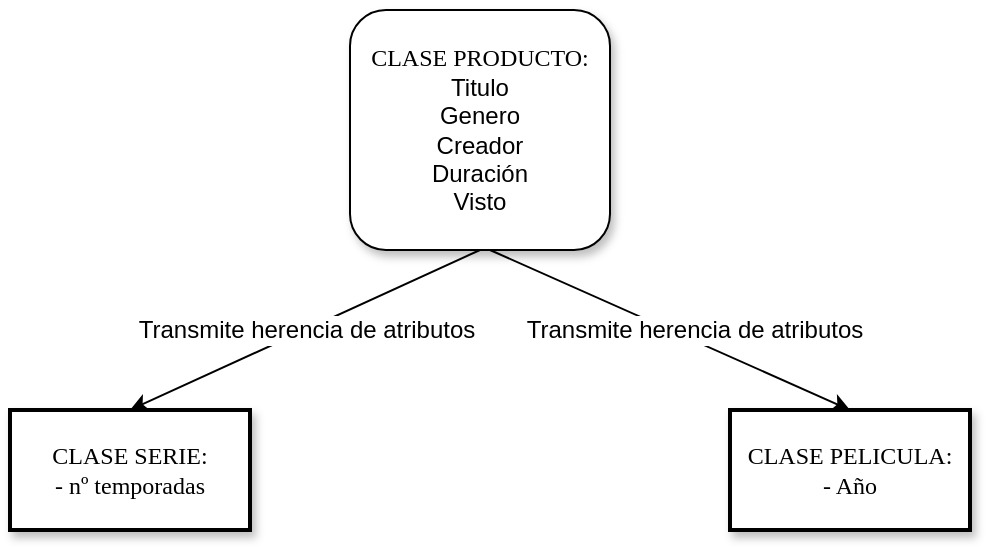 <mxfile version="12.6.5" type="onedrive"><diagram name="Page-1" id="10a91c8b-09ff-31b1-d368-03940ed4cc9e"><mxGraphModel dx="946" dy="662" grid="1" gridSize="10" guides="1" tooltips="1" connect="1" arrows="1" fold="1" page="1" pageScale="1" pageWidth="1100" pageHeight="850" background="#ffffff" math="0" shadow="0"><root><mxCell id="0"/><mxCell id="1" parent="0"/><mxCell id="62893188c0fa7362-3" value="&lt;br&gt;CLASE PRODUCTO:&lt;br&gt;&lt;div&gt;&lt;table cellspacing=&quot;0&quot; cellpadding=&quot;0&quot; align=&quot;center&quot;&gt;&lt;tbody&gt;&lt;tr&gt;&lt;td valign=&quot;top&quot; align=&quot;left&quot; style=&quot;padding: 0cm 7.05pt&quot;&gt;&lt;p class=&quot;MsoNormal&quot; align=&quot;center&quot; style=&quot;margin: 0cm 0cm 0.0pt ; font-family: &amp;#34;calibri&amp;#34; , sans-serif ; text-align: center&quot;&gt;&lt;span style=&quot;background-color: rgb(255 , 255 , 255)&quot;&gt;&lt;font style=&quot;font-size: 12px&quot;&gt;Titulo&lt;/font&gt;&lt;/span&gt;&lt;/p&gt;&lt;p class=&quot;MsoNormal&quot; align=&quot;center&quot; style=&quot;margin: 0cm 0cm 0.0pt ; font-family: &amp;#34;calibri&amp;#34; , sans-serif ; text-align: center&quot;&gt;&lt;span style=&quot;background-color: rgb(255 , 255 , 255)&quot;&gt;Genero&lt;/span&gt;&lt;/p&gt;&lt;p class=&quot;MsoNormal&quot; align=&quot;center&quot; style=&quot;margin: 0cm 0cm 0.0pt ; font-family: &amp;#34;calibri&amp;#34; , sans-serif ; text-align: center&quot;&gt;&lt;span style=&quot;background-color: rgb(255 , 255 , 255)&quot;&gt;Creador&lt;/span&gt;&lt;/p&gt;&lt;p class=&quot;MsoNormal&quot; align=&quot;center&quot; style=&quot;margin: 0cm 0cm 0.0pt ; font-family: &amp;#34;calibri&amp;#34; , sans-serif ; text-align: center&quot;&gt;&lt;span style=&quot;background-color: rgb(255 , 255 , 255)&quot;&gt;Duración&lt;/span&gt;&lt;/p&gt;&lt;p class=&quot;MsoNormal&quot; align=&quot;center&quot; style=&quot;margin: 0cm 0cm 0.0pt ; font-family: &amp;#34;calibri&amp;#34; , sans-serif ; text-align: center&quot;&gt;&lt;span style=&quot;background-color: rgb(255 , 255 , 255)&quot;&gt;Visto&lt;/span&gt;&lt;/p&gt;&lt;/td&gt;&lt;/tr&gt;&lt;/tbody&gt;&lt;/table&gt;&lt;/div&gt;&lt;br&gt;&lt;span style=&quot;font-size: medium&quot;&gt;&lt;/span&gt;" style="whiteSpace=wrap;html=1;rounded=1;shadow=1;labelBackgroundColor=none;strokeWidth=1;fontFamily=Verdana;fontSize=12;align=center;" parent="1" vertex="1"><mxGeometry x="680" y="110" width="130" height="120" as="geometry"/></mxCell><mxCell id="62893188c0fa7362-10" value="CLASE SERIE:&lt;br&gt;- nº temporadas" style="whiteSpace=wrap;html=1;rounded=0;shadow=1;labelBackgroundColor=none;strokeWidth=2;fontFamily=Verdana;fontSize=12;align=center;" parent="1" vertex="1"><mxGeometry x="510" y="310" width="120" height="60" as="geometry"/></mxCell><mxCell id="62893188c0fa7362-11" value="&lt;span&gt;CLASE PELICULA:&lt;br&gt;- Año&lt;br&gt;&lt;/span&gt;" style="whiteSpace=wrap;html=1;rounded=0;shadow=1;labelBackgroundColor=none;strokeWidth=2;fontFamily=Verdana;fontSize=12;align=center;" parent="1" vertex="1"><mxGeometry x="870" y="310" width="120" height="60" as="geometry"/></mxCell><mxCell id="eis0fU__l6xvwsQ07rIl-1" value="" style="endArrow=classic;html=1;entryX=0.5;entryY=0;entryDx=0;entryDy=0;exitX=0.5;exitY=1;exitDx=0;exitDy=0;" edge="1" parent="1" source="62893188c0fa7362-3" target="62893188c0fa7362-10"><mxGeometry width="50" height="50" relative="1" as="geometry"><mxPoint x="600" y="410" as="sourcePoint"/><mxPoint x="650" y="360" as="targetPoint"/></mxGeometry></mxCell><mxCell id="eis0fU__l6xvwsQ07rIl-5" value="Transmite herencia de atributos" style="text;html=1;align=center;verticalAlign=middle;resizable=0;points=[];labelBackgroundColor=#ffffff;" vertex="1" connectable="0" parent="eis0fU__l6xvwsQ07rIl-1"><mxGeometry x="-0.018" relative="1" as="geometry"><mxPoint x="-1" as="offset"/></mxGeometry></mxCell><mxCell id="eis0fU__l6xvwsQ07rIl-3" value="" style="endArrow=classic;html=1;entryX=0.5;entryY=0;entryDx=0;entryDy=0;" edge="1" parent="1" target="62893188c0fa7362-11"><mxGeometry width="50" height="50" relative="1" as="geometry"><mxPoint x="750" y="230" as="sourcePoint"/><mxPoint x="850" y="280" as="targetPoint"/></mxGeometry></mxCell><mxCell id="eis0fU__l6xvwsQ07rIl-6" value="Transmite herencia de atributos" style="text;html=1;align=center;verticalAlign=middle;resizable=0;points=[];labelBackgroundColor=#ffffff;" vertex="1" connectable="0" parent="eis0fU__l6xvwsQ07rIl-3"><mxGeometry x="0.148" y="-3" relative="1" as="geometry"><mxPoint y="-8.64" as="offset"/></mxGeometry></mxCell></root></mxGraphModel></diagram></mxfile>